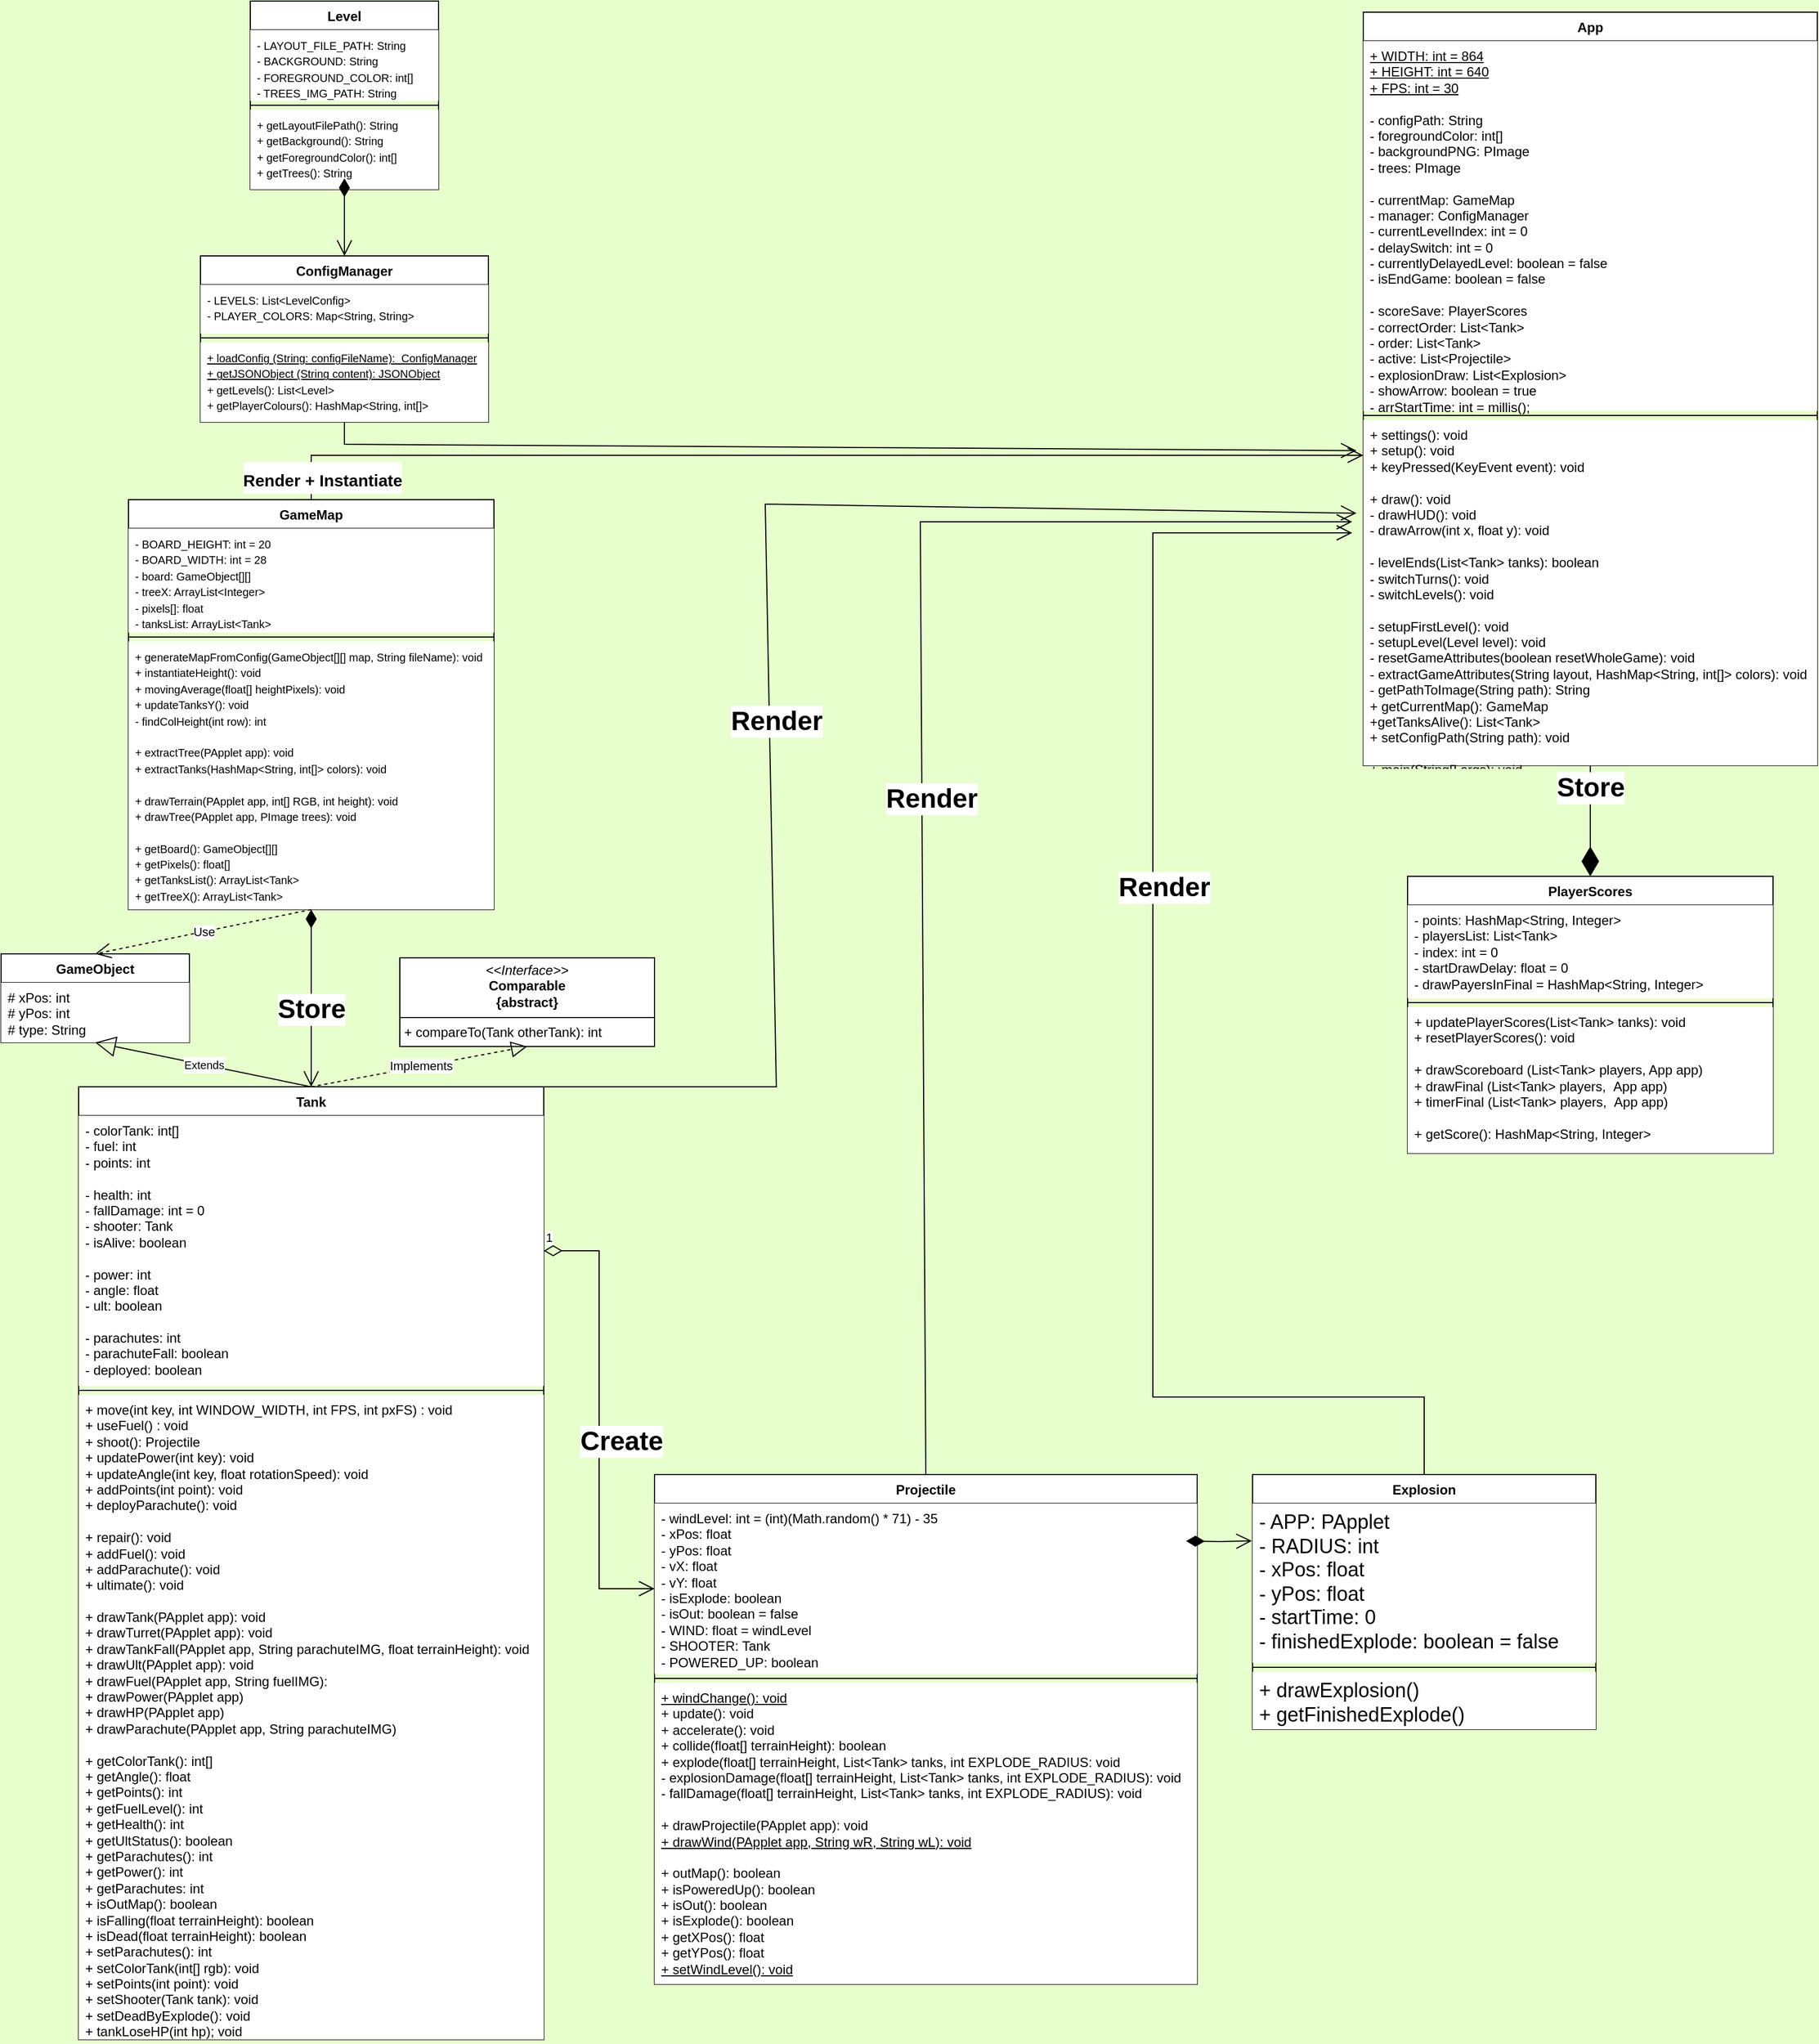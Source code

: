 <mxfile version="24.3.1" type="github">
  <diagram name="Page-1" id="6133507b-19e7-1e82-6fc7-422aa6c4b21f">
    <mxGraphModel dx="1218" dy="1454" grid="1" gridSize="10" guides="1" tooltips="1" connect="1" arrows="1" fold="1" page="1" pageScale="1" pageWidth="1100" pageHeight="850" background="#E6FFCC" math="0" shadow="0">
      <root>
        <mxCell id="0" />
        <mxCell id="1" parent="0" />
        <mxCell id="UTHU-1M57-vCMUskgQRw-25" value="Tank" style="swimlane;fontStyle=1;align=center;verticalAlign=top;childLayout=stackLayout;horizontal=1;startSize=26;horizontalStack=0;resizeParent=1;resizeParentMax=0;resizeLast=0;collapsible=1;marginBottom=0;whiteSpace=wrap;html=1;" parent="1" vertex="1">
          <mxGeometry x="130" y="830" width="420" height="860" as="geometry" />
        </mxCell>
        <mxCell id="UTHU-1M57-vCMUskgQRw-26" value="&lt;div&gt;- colorTank: int[]&lt;/div&gt;&lt;div&gt;- fuel: int&lt;/div&gt;&lt;div&gt;- points: int&lt;/div&gt;&lt;div&gt;&lt;br&gt;&lt;/div&gt;&lt;div&gt;- health: int&lt;/div&gt;&lt;div&gt;- fallDamage: int = 0&lt;/div&gt;&lt;div&gt;- shooter: Tank&lt;/div&gt;&lt;div&gt;- isAlive: boolean&lt;/div&gt;&lt;div&gt;&lt;br&gt;&lt;/div&gt;&lt;div&gt;- power: int&lt;/div&gt;&lt;div&gt;- angle: float&lt;/div&gt;&lt;div&gt;- ult: boolean&lt;/div&gt;&lt;div&gt;&lt;br&gt;&lt;/div&gt;&lt;div&gt;- parachutes: int&lt;/div&gt;&lt;div&gt;- parachuteFall: boolean&lt;/div&gt;&lt;div&gt;- deployed: boolean&lt;/div&gt;" style="text;strokeColor=none;fillColor=default;align=left;verticalAlign=top;spacingLeft=4;spacingRight=4;overflow=hidden;rotatable=0;points=[[0,0.5],[1,0.5]];portConstraint=eastwest;whiteSpace=wrap;html=1;" parent="UTHU-1M57-vCMUskgQRw-25" vertex="1">
          <mxGeometry y="26" width="420" height="244" as="geometry" />
        </mxCell>
        <mxCell id="UTHU-1M57-vCMUskgQRw-27" value="" style="line;strokeWidth=1;fillColor=none;align=left;verticalAlign=middle;spacingTop=-1;spacingLeft=3;spacingRight=3;rotatable=0;labelPosition=right;points=[];portConstraint=eastwest;strokeColor=inherit;" parent="UTHU-1M57-vCMUskgQRw-25" vertex="1">
          <mxGeometry y="270" width="420" height="8" as="geometry" />
        </mxCell>
        <mxCell id="UTHU-1M57-vCMUskgQRw-28" value="&lt;font style=&quot;font-size: 12px;&quot;&gt;+ &lt;font style=&quot;&quot;&gt;move(int key,&amp;nbsp;&lt;/font&gt;&lt;/font&gt;&lt;span style=&quot;background-color: initial;&quot;&gt;int WINDOW_WIDTH,&amp;nbsp;&lt;/span&gt;&lt;span style=&quot;background-color: initial;&quot;&gt;int FPS,&amp;nbsp;&lt;/span&gt;&lt;span style=&quot;background-color: initial;&quot;&gt;int pxFS) : void&lt;/span&gt;&lt;div&gt;&lt;div&gt;+ useFuel() : void&lt;/div&gt;&lt;div&gt;+ shoot(): Projectile&lt;/div&gt;&lt;div&gt;&lt;div&gt;+ updatePower(int key): void&lt;/div&gt;&lt;/div&gt;&lt;div&gt;+ updateAngle(int key,&amp;nbsp;&lt;span style=&quot;background-color: initial;&quot;&gt;float rotationSpeed): void&lt;/span&gt;&lt;/div&gt;&lt;div&gt;+ addPoints(int point): void&lt;/div&gt;&lt;div&gt;+ deployParachute(): void&lt;/div&gt;&lt;div&gt;&lt;br&gt;&lt;/div&gt;&lt;div&gt;+ repair(): void&lt;/div&gt;&lt;div&gt;+ addFuel(): void&lt;/div&gt;&lt;div&gt;+ addParachute(): void&lt;/div&gt;&lt;div&gt;+ ultimate(): void&lt;/div&gt;&lt;div&gt;&lt;br&gt;&lt;/div&gt;&lt;div&gt;+ drawTank(PApplet app): void&lt;/div&gt;&lt;/div&gt;&lt;div&gt;+ drawTurret(PApplet app): void&lt;/div&gt;&lt;div&gt;+ drawTankFall(PApplet app,&amp;nbsp;&lt;span style=&quot;background-color: initial;&quot;&gt;String parachuteIMG,&amp;nbsp;&lt;/span&gt;&lt;span style=&quot;background-color: initial;&quot;&gt;float terrainHeight): void&lt;/span&gt;&lt;/div&gt;&lt;div&gt;+ drawUlt(PApplet app): void&lt;/div&gt;&lt;div&gt;+ drawFuel(PApplet app,&amp;nbsp;&lt;span style=&quot;background-color: initial;&quot;&gt;String fuelIMG):&amp;nbsp;&lt;/span&gt;&lt;/div&gt;&lt;div&gt;+ drawPower(PApplet app)&lt;/div&gt;&lt;div&gt;+ drawHP(PApplet app)&lt;/div&gt;&lt;div&gt;+ drawParachute(PApplet app, String&amp;nbsp;&lt;span style=&quot;background-color: initial;&quot;&gt;parachuteIMG&lt;/span&gt;&lt;span style=&quot;background-color: initial;&quot;&gt;)&lt;/span&gt;&lt;/div&gt;&lt;div&gt;&lt;br&gt;&lt;/div&gt;&lt;div&gt;+ getColorTank(): int[]&lt;/div&gt;&lt;div&gt;+ getAngle(): float&lt;/div&gt;&lt;div&gt;+ getPoints(): int&lt;/div&gt;&lt;div&gt;+ getFuelLevel(): int&lt;/div&gt;&lt;div&gt;+ getHealth(): int&lt;/div&gt;&lt;div&gt;+ getUltStatus(): boolean&lt;/div&gt;&lt;div&gt;+ getParachutes(): int&lt;/div&gt;&lt;div&gt;+ getPower(): int&lt;/div&gt;&lt;div&gt;+ getParachutes: int&lt;/div&gt;&lt;div&gt;+ isOutMap(): boolean&lt;/div&gt;&lt;div&gt;+ isFalling(float terrainHeight): boolean&lt;/div&gt;&lt;div&gt;+ isDead(&lt;span style=&quot;background-color: initial;&quot;&gt;float terrainHeight&lt;/span&gt;&lt;span style=&quot;background-color: initial;&quot;&gt;): boolean&lt;/span&gt;&lt;/div&gt;&lt;div&gt;&lt;span style=&quot;background-color: initial;&quot;&gt;+ setParachutes(): int&lt;/span&gt;&lt;/div&gt;&lt;div&gt;+ setColorTank(int[] rgb): void&lt;/div&gt;&lt;div&gt;+ setPoints(int point): void&lt;/div&gt;&lt;div&gt;+ setShooter(Tank tank): void&lt;/div&gt;&lt;div&gt;+ setDeadByExplode(): void&lt;/div&gt;&lt;div&gt;+ tankLoseHP(int hp); void&lt;/div&gt;" style="text;strokeColor=none;fillColor=default;align=left;verticalAlign=top;spacingLeft=4;spacingRight=4;overflow=hidden;rotatable=0;points=[[0,0.5],[1,0.5]];portConstraint=eastwest;whiteSpace=wrap;html=1;" parent="UTHU-1M57-vCMUskgQRw-25" vertex="1">
          <mxGeometry y="278" width="420" height="582" as="geometry" />
        </mxCell>
        <mxCell id="UTHU-1M57-vCMUskgQRw-30" value="ConfigManager" style="swimlane;fontStyle=1;align=center;verticalAlign=top;childLayout=stackLayout;horizontal=1;startSize=26;horizontalStack=0;resizeParent=1;resizeParentMax=0;resizeLast=0;collapsible=1;marginBottom=0;whiteSpace=wrap;html=1;" parent="1" vertex="1">
          <mxGeometry x="240" y="80" width="260" height="150" as="geometry" />
        </mxCell>
        <mxCell id="UTHU-1M57-vCMUskgQRw-31" value="&lt;font style=&quot;font-size: 10px;&quot;&gt;- LEVELS: List&amp;lt;LevelConfig&amp;gt;&lt;/font&gt;&lt;div&gt;&lt;font style=&quot;font-size: 10px;&quot;&gt;- PLAYER_COLORS: Map&amp;lt;String, String&amp;gt;&lt;/font&gt;&lt;/div&gt;" style="text;strokeColor=none;fillColor=default;align=left;verticalAlign=top;spacingLeft=4;spacingRight=4;overflow=hidden;rotatable=0;points=[[0,0.5],[1,0.5]];portConstraint=eastwest;whiteSpace=wrap;html=1;" parent="UTHU-1M57-vCMUskgQRw-30" vertex="1">
          <mxGeometry y="26" width="260" height="44" as="geometry" />
        </mxCell>
        <mxCell id="UTHU-1M57-vCMUskgQRw-32" value="" style="line;strokeWidth=1;fillColor=none;align=left;verticalAlign=middle;spacingTop=-1;spacingLeft=3;spacingRight=3;rotatable=0;labelPosition=right;points=[];portConstraint=eastwest;strokeColor=inherit;" parent="UTHU-1M57-vCMUskgQRw-30" vertex="1">
          <mxGeometry y="70" width="260" height="8" as="geometry" />
        </mxCell>
        <mxCell id="UTHU-1M57-vCMUskgQRw-33" value="&lt;font style=&quot;font-size: 10px;&quot;&gt;&lt;u&gt;+ loadConfig (String: configFileName): &amp;nbsp;ConfigManager&lt;/u&gt;&lt;div style=&quot;font-size: 12px;&quot;&gt;&lt;font style=&quot;font-size: 10px;&quot;&gt;&lt;u&gt;+ getJSONObject (String content): JSONObject&lt;/u&gt;&lt;/font&gt;&lt;/div&gt;+ getLevels(): List&amp;lt;Level&amp;gt;&lt;/font&gt;&lt;div&gt;&lt;font style=&quot;font-size: 10px;&quot;&gt;+ getPlayerColours(): HashMap&amp;lt;String, int[]&amp;gt;&lt;/font&gt;&lt;/div&gt;" style="text;strokeColor=none;fillColor=default;align=left;verticalAlign=top;spacingLeft=4;spacingRight=4;overflow=hidden;rotatable=0;points=[[0,0.5],[1,0.5]];portConstraint=eastwest;whiteSpace=wrap;html=1;" parent="UTHU-1M57-vCMUskgQRw-30" vertex="1">
          <mxGeometry y="78" width="260" height="72" as="geometry" />
        </mxCell>
        <mxCell id="UTHU-1M57-vCMUskgQRw-36" value="Level" style="swimlane;fontStyle=1;align=center;verticalAlign=top;childLayout=stackLayout;horizontal=1;startSize=26;horizontalStack=0;resizeParent=1;resizeParentMax=0;resizeLast=0;collapsible=1;marginBottom=0;whiteSpace=wrap;html=1;" parent="1" vertex="1">
          <mxGeometry x="285" y="-150" width="170" height="170" as="geometry" />
        </mxCell>
        <mxCell id="UTHU-1M57-vCMUskgQRw-37" value="&lt;div&gt;&lt;font style=&quot;font-size: 10px;&quot;&gt;- LAYOUT_FILE_PATH:&amp;nbsp;&lt;/font&gt;&lt;span style=&quot;font-size: 10px;&quot;&gt;String&lt;/span&gt;&lt;br&gt;&lt;/div&gt;&lt;div&gt;&lt;span style=&quot;background-color: initial;&quot;&gt;&lt;font style=&quot;font-size: 10px;&quot;&gt;- BACKGROUND:&amp;nbsp;&lt;/font&gt;&lt;/span&gt;&lt;span style=&quot;font-size: 10px;&quot;&gt;String&amp;nbsp;&lt;/span&gt;&lt;div&gt;&lt;font style=&quot;font-size: 10px;&quot;&gt;- FOREGROUND_COLOR: int[]&lt;/font&gt;&lt;/div&gt;&lt;div&gt;&lt;font style=&quot;font-size: 10px;&quot;&gt;- TREES_IMG_PATH:&amp;nbsp;&lt;/font&gt;&lt;span style=&quot;font-size: 10px; background-color: initial;&quot;&gt;String&lt;/span&gt;&lt;/div&gt;&lt;/div&gt;" style="text;strokeColor=none;fillColor=default;align=left;verticalAlign=top;spacingLeft=4;spacingRight=4;overflow=hidden;rotatable=0;points=[[0,0.5],[1,0.5]];portConstraint=eastwest;whiteSpace=wrap;html=1;" parent="UTHU-1M57-vCMUskgQRw-36" vertex="1">
          <mxGeometry y="26" width="170" height="64" as="geometry" />
        </mxCell>
        <mxCell id="UTHU-1M57-vCMUskgQRw-38" value="" style="line;strokeWidth=1;fillColor=none;align=left;verticalAlign=middle;spacingTop=-1;spacingLeft=3;spacingRight=3;rotatable=0;labelPosition=right;points=[];portConstraint=eastwest;strokeColor=inherit;" parent="UTHU-1M57-vCMUskgQRw-36" vertex="1">
          <mxGeometry y="90" width="170" height="8" as="geometry" />
        </mxCell>
        <mxCell id="UTHU-1M57-vCMUskgQRw-39" value="&lt;font size=&quot;1&quot;&gt;+ getLayoutFilePath(): String&lt;/font&gt;&lt;div&gt;&lt;font size=&quot;1&quot;&gt;+ getBackground(): String&lt;/font&gt;&lt;/div&gt;&lt;div&gt;&lt;font size=&quot;1&quot;&gt;+ getForegroundColor(): int[]&lt;/font&gt;&lt;/div&gt;&lt;div&gt;&lt;font size=&quot;1&quot;&gt;+ getTrees(): String&lt;/font&gt;&lt;/div&gt;" style="text;strokeColor=none;fillColor=default;align=left;verticalAlign=top;spacingLeft=4;spacingRight=4;overflow=hidden;rotatable=0;points=[[0,0.5],[1,0.5]];portConstraint=eastwest;whiteSpace=wrap;html=1;" parent="UTHU-1M57-vCMUskgQRw-36" vertex="1">
          <mxGeometry y="98" width="170" height="72" as="geometry" />
        </mxCell>
        <mxCell id="UTHU-1M57-vCMUskgQRw-44" value="Projectile" style="swimlane;fontStyle=1;align=center;verticalAlign=top;childLayout=stackLayout;horizontal=1;startSize=26;horizontalStack=0;resizeParent=1;resizeParentMax=0;resizeLast=0;collapsible=1;marginBottom=0;whiteSpace=wrap;html=1;" parent="1" vertex="1">
          <mxGeometry x="650" y="1180" width="490" height="460" as="geometry" />
        </mxCell>
        <mxCell id="UTHU-1M57-vCMUskgQRw-45" value="&lt;div&gt;&lt;font style=&quot;font-size: 12px;&quot;&gt;- windLevel: int = (int)(Math.random() * 71) - 35&amp;nbsp;&lt;/font&gt;&lt;/div&gt;&lt;div&gt;&lt;font style=&quot;font-size: 12px;&quot;&gt;- xPos: float&lt;/font&gt;&lt;/div&gt;&lt;div&gt;&lt;font style=&quot;font-size: 12px;&quot;&gt;- yPos: float&lt;/font&gt;&lt;/div&gt;&lt;div&gt;&lt;font style=&quot;font-size: 12px;&quot;&gt;- vX: float&lt;/font&gt;&lt;/div&gt;&lt;div&gt;&lt;font style=&quot;font-size: 12px;&quot;&gt;- vY: float&lt;/font&gt;&lt;/div&gt;&lt;div&gt;&lt;font style=&quot;font-size: 12px;&quot;&gt;- isExplode: boolean&lt;/font&gt;&lt;/div&gt;&lt;div&gt;&lt;font style=&quot;font-size: 12px;&quot;&gt;- isOut: boolean = false&lt;/font&gt;&lt;/div&gt;&lt;div&gt;&lt;font style=&quot;font-size: 12px;&quot;&gt;- WIND: float = windLevel&lt;/font&gt;&lt;/div&gt;&lt;div&gt;&lt;font style=&quot;font-size: 12px;&quot;&gt;- SHOOTER: Tank&lt;/font&gt;&lt;/div&gt;&lt;div&gt;&lt;font style=&quot;font-size: 12px;&quot;&gt;- POWERED_UP: boolean&lt;/font&gt;&lt;/div&gt;&lt;div&gt;&lt;font style=&quot;font-size: 10px;&quot;&gt;&lt;br&gt;&lt;/font&gt;&lt;/div&gt;" style="text;strokeColor=none;fillColor=default;align=left;verticalAlign=top;spacingLeft=4;spacingRight=4;overflow=hidden;rotatable=0;points=[[0,0.5],[1,0.5]];portConstraint=eastwest;whiteSpace=wrap;html=1;" parent="UTHU-1M57-vCMUskgQRw-44" vertex="1">
          <mxGeometry y="26" width="490" height="154" as="geometry" />
        </mxCell>
        <mxCell id="UTHU-1M57-vCMUskgQRw-46" value="" style="line;strokeWidth=1;fillColor=none;align=left;verticalAlign=middle;spacingTop=-1;spacingLeft=3;spacingRight=3;rotatable=0;labelPosition=right;points=[];portConstraint=eastwest;strokeColor=inherit;" parent="UTHU-1M57-vCMUskgQRw-44" vertex="1">
          <mxGeometry y="180" width="490" height="8" as="geometry" />
        </mxCell>
        <mxCell id="UTHU-1M57-vCMUskgQRw-47" value="&lt;font style=&quot;font-size: 12px;&quot;&gt;&lt;u&gt;+ windChange(): void&lt;/u&gt;&lt;/font&gt;&lt;div&gt;&lt;font style=&quot;font-size: 12px;&quot;&gt;+ update(): void&lt;/font&gt;&lt;/div&gt;&lt;div&gt;&lt;font style=&quot;font-size: 12px;&quot;&gt;+ accelerate(): void&lt;/font&gt;&lt;/div&gt;&lt;div&gt;&lt;font style=&quot;font-size: 12px;&quot;&gt;+ collide(float[] terrainHeight): boolean&lt;/font&gt;&lt;/div&gt;&lt;div&gt;&lt;font style=&quot;font-size: 12px;&quot;&gt;+ explode(float[] terrainHeight, List&amp;lt;Tank&amp;gt; tanks, int EXPLODE_RADIUS: void&lt;/font&gt;&lt;/div&gt;&lt;div&gt;&lt;font style=&quot;font-size: 12px;&quot;&gt;- explosionDamage(&lt;/font&gt;&lt;span style=&quot;background-color: initial;&quot;&gt;float[] terrainHeight,&amp;nbsp;&lt;/span&gt;&lt;span style=&quot;background-color: initial;&quot;&gt;List&amp;lt;Tank&amp;gt; tanks, int EXPLODE_RADIUS): void&lt;/span&gt;&lt;/div&gt;&lt;div&gt;&lt;font style=&quot;font-size: 12px;&quot;&gt;- fallDamage(float[] terrainHeight, List&amp;lt;Tank&amp;gt; tanks, int EXPLODE_RADIUS): void&lt;/font&gt;&lt;/div&gt;&lt;div&gt;&lt;font style=&quot;font-size: 12px;&quot;&gt;&lt;br&gt;&lt;/font&gt;&lt;/div&gt;&lt;div&gt;&lt;font style=&quot;font-size: 12px;&quot;&gt;+ drawProjectile(PApplet app): void&lt;/font&gt;&lt;/div&gt;&lt;div&gt;&lt;font style=&quot;font-size: 12px;&quot;&gt;&lt;u&gt;+ drawWind(PApplet app, String wR, String wL): void&lt;/u&gt;&lt;/font&gt;&lt;/div&gt;&lt;div&gt;&lt;br&gt;&lt;/div&gt;&lt;div&gt;+ outMap(): boolean&lt;/div&gt;&lt;div&gt;+ isPoweredUp(): boolean&lt;/div&gt;&lt;div&gt;+ isOut(): boolean&lt;/div&gt;&lt;div&gt;+ isExplode(): boolean&lt;/div&gt;&lt;div&gt;+ getXPos(): float&lt;/div&gt;&lt;div&gt;+ getYPos(): float&lt;/div&gt;&lt;div&gt;&lt;u&gt;+ setWindLevel(): void&lt;/u&gt;&lt;/div&gt;" style="text;strokeColor=none;fillColor=default;align=left;verticalAlign=top;spacingLeft=4;spacingRight=4;overflow=hidden;rotatable=0;points=[[0,0.5],[1,0.5]];portConstraint=eastwest;whiteSpace=wrap;html=1;" parent="UTHU-1M57-vCMUskgQRw-44" vertex="1">
          <mxGeometry y="188" width="490" height="272" as="geometry" />
        </mxCell>
        <mxCell id="UTHU-1M57-vCMUskgQRw-48" value="GameMap" style="swimlane;fontStyle=1;align=center;verticalAlign=top;childLayout=stackLayout;horizontal=1;startSize=26;horizontalStack=0;resizeParent=1;resizeParentMax=0;resizeLast=0;collapsible=1;marginBottom=0;whiteSpace=wrap;html=1;" parent="1" vertex="1">
          <mxGeometry x="175" y="300" width="330" height="370" as="geometry" />
        </mxCell>
        <mxCell id="UTHU-1M57-vCMUskgQRw-49" value="&lt;div&gt;&lt;font style=&quot;font-size: 10px;&quot;&gt;- BOARD_HEIGHT: int = 20&lt;/font&gt;&lt;/div&gt;&lt;div&gt;&lt;font style=&quot;font-size: 10px;&quot;&gt;- BOARD_WIDTH: int = 28&lt;/font&gt;&lt;/div&gt;&lt;font style=&quot;font-size: 10px;&quot;&gt;- board: GameObject[][]&lt;/font&gt;&lt;div&gt;&lt;font style=&quot;font-size: 10px;&quot;&gt;- treeX: ArrayList&amp;lt;Integer&amp;gt;&lt;/font&gt;&lt;/div&gt;&lt;div&gt;&lt;font style=&quot;font-size: 10px;&quot;&gt;- pixels[]: float&lt;/font&gt;&lt;/div&gt;&lt;div&gt;&lt;font style=&quot;font-size: 10px;&quot;&gt;- tanksList: ArrayList&amp;lt;Tank&amp;gt;&lt;/font&gt;&lt;/div&gt;" style="text;strokeColor=none;fillColor=default;align=left;verticalAlign=top;spacingLeft=4;spacingRight=4;overflow=hidden;rotatable=0;points=[[0,0.5],[1,0.5]];portConstraint=eastwest;whiteSpace=wrap;html=1;" parent="UTHU-1M57-vCMUskgQRw-48" vertex="1">
          <mxGeometry y="26" width="330" height="94" as="geometry" />
        </mxCell>
        <mxCell id="UTHU-1M57-vCMUskgQRw-50" value="" style="line;strokeWidth=1;fillColor=none;align=left;verticalAlign=middle;spacingTop=-1;spacingLeft=3;spacingRight=3;rotatable=0;labelPosition=right;points=[];portConstraint=eastwest;strokeColor=inherit;" parent="UTHU-1M57-vCMUskgQRw-48" vertex="1">
          <mxGeometry y="120" width="330" height="8" as="geometry" />
        </mxCell>
        <mxCell id="UTHU-1M57-vCMUskgQRw-51" value="&lt;font style=&quot;font-size: 10px;&quot;&gt;+ generateMapFromConfig&lt;/font&gt;&lt;span style=&quot;font-size: 10px; background-color: initial;&quot;&gt;(GameObject[][] map,&amp;nbsp;&lt;/span&gt;&lt;span style=&quot;background-color: initial; font-size: 10px;&quot;&gt;String fileName): void&lt;/span&gt;&lt;div&gt;&lt;font size=&quot;1&quot;&gt;+ instantiateHeight(): void&lt;br&gt;&lt;/font&gt;&lt;div&gt;&lt;div&gt;&lt;font style=&quot;font-size: 10px;&quot;&gt;+ movingAverage(float[] heightPixels): void&lt;/font&gt;&lt;div&gt;&lt;span style=&quot;font-size: x-small;&quot;&gt;+ updateTanksY(): void&lt;/span&gt;&lt;br&gt;&lt;/div&gt;&lt;/div&gt;&lt;/div&gt;&lt;div&gt;&lt;div&gt;&lt;span style=&quot;font-size: x-small;&quot;&gt;- findColHeight(int row): int&lt;/span&gt;&lt;/div&gt;&lt;/div&gt;&lt;div&gt;&lt;br&gt;&lt;/div&gt;&lt;div&gt;&lt;font style=&quot;font-size: 10px;&quot;&gt;+ extractTree(PApplet app): void&lt;/font&gt;&lt;/div&gt;&lt;/div&gt;&lt;div&gt;&lt;font style=&quot;font-size: 10px;&quot;&gt;+ extractTanks(HashMap&amp;lt;String, int[]&amp;gt; colors): void&lt;/font&gt;&lt;/div&gt;&lt;div&gt;&lt;font style=&quot;font-size: 10px;&quot;&gt;&lt;br&gt;&lt;/font&gt;&lt;/div&gt;&lt;div&gt;&lt;font style=&quot;font-size: 10px;&quot;&gt;+ drawTerrain(PApplet app, int[] RGB, int height): void&lt;/font&gt;&lt;/div&gt;&lt;div&gt;&lt;font style=&quot;font-size: 10px;&quot;&gt;+ drawTree(PApplet app, PImage trees): void&lt;/font&gt;&lt;/div&gt;&lt;div&gt;&lt;font style=&quot;font-size: 10px;&quot;&gt;&lt;br&gt;&lt;/font&gt;&lt;/div&gt;&lt;div&gt;&lt;font style=&quot;font-size: 10px;&quot;&gt;+ getBoard(): GameObject[][]&lt;/font&gt;&lt;/div&gt;&lt;div&gt;&lt;font style=&quot;font-size: 10px;&quot;&gt;+ getPixels(): float[]&lt;/font&gt;&lt;/div&gt;&lt;div&gt;&lt;font style=&quot;font-size: 10px;&quot;&gt;+ getTanksList(): ArrayList&amp;lt;Tank&amp;gt;&lt;/font&gt;&lt;/div&gt;&lt;div&gt;&lt;font style=&quot;font-size: 10px;&quot;&gt;+ getTreeX(): ArrayList&amp;lt;Tank&amp;gt;&lt;/font&gt;&lt;/div&gt;" style="text;strokeColor=none;fillColor=default;align=left;verticalAlign=top;spacingLeft=4;spacingRight=4;overflow=hidden;rotatable=0;points=[[0,0.5],[1,0.5]];portConstraint=eastwest;whiteSpace=wrap;html=1;" parent="UTHU-1M57-vCMUskgQRw-48" vertex="1">
          <mxGeometry y="128" width="330" height="242" as="geometry" />
        </mxCell>
        <mxCell id="vv2smBv1t-94EoNuKPWK-23" value="GameObject" style="swimlane;fontStyle=1;align=center;verticalAlign=top;childLayout=stackLayout;horizontal=1;startSize=26;horizontalStack=0;resizeParent=1;resizeParentMax=0;resizeLast=0;collapsible=1;marginBottom=0;whiteSpace=wrap;html=1;" parent="1" vertex="1">
          <mxGeometry x="60" y="710" width="170" height="80" as="geometry" />
        </mxCell>
        <mxCell id="vv2smBv1t-94EoNuKPWK-24" value="&lt;font style=&quot;font-size: 12px;&quot;&gt;# xPos: int&lt;/font&gt;&lt;div&gt;&lt;font style=&quot;font-size: 12px;&quot;&gt;# yPos: int&lt;/font&gt;&lt;/div&gt;&lt;div&gt;&lt;font style=&quot;font-size: 12px;&quot;&gt;# type: String&lt;/font&gt;&lt;/div&gt;" style="text;strokeColor=none;fillColor=default;align=left;verticalAlign=top;spacingLeft=4;spacingRight=4;overflow=hidden;rotatable=0;points=[[0,0.5],[1,0.5]];portConstraint=eastwest;whiteSpace=wrap;html=1;" parent="vv2smBv1t-94EoNuKPWK-23" vertex="1">
          <mxGeometry y="26" width="170" height="54" as="geometry" />
        </mxCell>
        <mxCell id="OTiGFBfn2zHBZvvq7VCK-6" value="&lt;font style=&quot;font-size: 10px;&quot;&gt;Extends&lt;/font&gt;" style="endArrow=block;endSize=16;endFill=0;html=1;rounded=0;fontSize=12;curved=1;exitX=0.5;exitY=0;exitDx=0;exitDy=0;entryX=0.5;entryY=1;entryDx=0;entryDy=0;" parent="1" source="UTHU-1M57-vCMUskgQRw-25" target="vv2smBv1t-94EoNuKPWK-23" edge="1">
          <mxGeometry width="160" relative="1" as="geometry">
            <mxPoint x="359.5" y="838" as="sourcePoint" />
            <mxPoint x="359.5" y="778" as="targetPoint" />
          </mxGeometry>
        </mxCell>
        <mxCell id="OTiGFBfn2zHBZvvq7VCK-9" style="edgeStyle=none;curved=1;rounded=0;orthogonalLoop=1;jettySize=auto;html=1;exitX=0.5;exitY=0;exitDx=0;exitDy=0;fontSize=12;startSize=8;endSize=8;" parent="1" edge="1">
          <mxGeometry relative="1" as="geometry">
            <mxPoint x="1230" y="600" as="sourcePoint" />
            <mxPoint x="1230" y="600" as="targetPoint" />
          </mxGeometry>
        </mxCell>
        <mxCell id="MKVSj6SHnjrNCDTzluq0-2" value="&lt;p style=&quot;margin:0px;margin-top:4px;text-align:center;&quot;&gt;&lt;i&gt;&amp;lt;&amp;lt;Interface&amp;gt;&amp;gt;&lt;/i&gt;&lt;br&gt;&lt;b&gt;Comparable&lt;/b&gt;&lt;/p&gt;&lt;div style=&quot;text-align: center;&quot;&gt;&lt;b&gt;{abstract}&lt;/b&gt;&lt;/div&gt;&lt;hr size=&quot;1&quot; style=&quot;border-style:solid;&quot;&gt;&lt;p style=&quot;margin:0px;margin-left:4px;&quot;&gt;+ compareTo(Tank otherTank): int&lt;/p&gt;" style="verticalAlign=top;align=left;overflow=fill;html=1;whiteSpace=wrap;" parent="1" vertex="1">
          <mxGeometry x="420" y="713.6" width="230" height="80" as="geometry" />
        </mxCell>
        <mxCell id="MKVSj6SHnjrNCDTzluq0-3" value="" style="endArrow=block;dashed=1;endFill=0;endSize=12;html=1;rounded=0;exitX=0.5;exitY=0;exitDx=0;exitDy=0;entryX=0.5;entryY=1;entryDx=0;entryDy=0;" parent="1" source="UTHU-1M57-vCMUskgQRw-25" target="MKVSj6SHnjrNCDTzluq0-2" edge="1">
          <mxGeometry width="160" relative="1" as="geometry">
            <mxPoint x="360" y="829.5" as="sourcePoint" />
            <mxPoint x="535" y="811.25" as="targetPoint" />
          </mxGeometry>
        </mxCell>
        <mxCell id="MKVSj6SHnjrNCDTzluq0-4" value="Implements" style="edgeLabel;html=1;align=center;verticalAlign=middle;resizable=0;points=[];" parent="MKVSj6SHnjrNCDTzluq0-3" vertex="1" connectable="0">
          <mxGeometry x="0.011" y="1" relative="1" as="geometry">
            <mxPoint as="offset" />
          </mxGeometry>
        </mxCell>
        <mxCell id="HNsEuWhfUiNUjsveQ-pI-1" value="Explosion" style="swimlane;fontStyle=1;align=center;verticalAlign=top;childLayout=stackLayout;horizontal=1;startSize=26;horizontalStack=0;resizeParent=1;resizeParentMax=0;resizeLast=0;collapsible=1;marginBottom=0;whiteSpace=wrap;html=1;" parent="1" vertex="1">
          <mxGeometry x="1190" y="1180" width="310" height="230" as="geometry" />
        </mxCell>
        <mxCell id="HNsEuWhfUiNUjsveQ-pI-2" value="&lt;font style=&quot;font-size: 18px;&quot;&gt;- APP: PApplet&lt;/font&gt;&lt;div&gt;&lt;font style=&quot;font-size: 18px;&quot;&gt;- RADIUS: int&lt;br&gt;&lt;/font&gt;&lt;/div&gt;&lt;div&gt;&lt;font style=&quot;font-size: 18px;&quot;&gt;- xPos: float&lt;/font&gt;&lt;/div&gt;&lt;div&gt;&lt;font style=&quot;font-size: 18px;&quot;&gt;- yPos: float&lt;/font&gt;&lt;/div&gt;&lt;div&gt;&lt;font style=&quot;font-size: 18px;&quot;&gt;- startTime: 0&lt;/font&gt;&lt;/div&gt;&lt;div&gt;&lt;font style=&quot;font-size: 18px;&quot;&gt;- finishedExplode: boolean = false&lt;/font&gt;&lt;/div&gt;" style="text;strokeColor=none;fillColor=default;align=left;verticalAlign=top;spacingLeft=4;spacingRight=4;overflow=hidden;rotatable=0;points=[[0,0.5],[1,0.5]];portConstraint=eastwest;whiteSpace=wrap;html=1;" parent="HNsEuWhfUiNUjsveQ-pI-1" vertex="1">
          <mxGeometry y="26" width="310" height="144" as="geometry" />
        </mxCell>
        <mxCell id="HNsEuWhfUiNUjsveQ-pI-3" value="" style="line;strokeWidth=1;fillColor=none;align=left;verticalAlign=middle;spacingTop=-1;spacingLeft=3;spacingRight=3;rotatable=0;labelPosition=right;points=[];portConstraint=eastwest;strokeColor=inherit;" parent="HNsEuWhfUiNUjsveQ-pI-1" vertex="1">
          <mxGeometry y="170" width="310" height="8" as="geometry" />
        </mxCell>
        <mxCell id="HNsEuWhfUiNUjsveQ-pI-4" value="&lt;font style=&quot;font-size: 18px;&quot;&gt;+ drawExplosion()&lt;/font&gt;&lt;div&gt;&lt;font style=&quot;font-size: 18px;&quot;&gt;+ getFinishedExplode()&lt;/font&gt;&lt;/div&gt;" style="text;strokeColor=none;fillColor=default;align=left;verticalAlign=top;spacingLeft=4;spacingRight=4;overflow=hidden;rotatable=0;points=[[0,0.5],[1,0.5]];portConstraint=eastwest;whiteSpace=wrap;html=1;" parent="HNsEuWhfUiNUjsveQ-pI-1" vertex="1">
          <mxGeometry y="178" width="310" height="52" as="geometry" />
        </mxCell>
        <mxCell id="BkHAClC3e8f7iDP6U--B-5" value="PlayerScores" style="swimlane;fontStyle=1;align=center;verticalAlign=top;childLayout=stackLayout;horizontal=1;startSize=26;horizontalStack=0;resizeParent=1;resizeParentMax=0;resizeLast=0;collapsible=1;marginBottom=0;whiteSpace=wrap;html=1;" parent="1" vertex="1">
          <mxGeometry x="1330" y="640" width="330" height="250" as="geometry" />
        </mxCell>
        <mxCell id="BkHAClC3e8f7iDP6U--B-6" value="- points: HashMap&amp;lt;String, Integer&amp;gt;&lt;div&gt;- playersList: List&amp;lt;Tank&amp;gt;&lt;/div&gt;&lt;div&gt;- index: int = 0&lt;/div&gt;&lt;div&gt;- startDrawDelay: float = 0&lt;/div&gt;&lt;div&gt;- drawPayersInFinal = HashMap&amp;lt;String, Integer&amp;gt;&lt;/div&gt;" style="text;strokeColor=none;fillColor=default;align=left;verticalAlign=top;spacingLeft=4;spacingRight=4;overflow=hidden;rotatable=0;points=[[0,0.5],[1,0.5]];portConstraint=eastwest;whiteSpace=wrap;html=1;" parent="BkHAClC3e8f7iDP6U--B-5" vertex="1">
          <mxGeometry y="26" width="330" height="84" as="geometry" />
        </mxCell>
        <mxCell id="BkHAClC3e8f7iDP6U--B-7" value="" style="line;strokeWidth=1;fillColor=none;align=left;verticalAlign=middle;spacingTop=-1;spacingLeft=3;spacingRight=3;rotatable=0;labelPosition=right;points=[];portConstraint=eastwest;strokeColor=inherit;" parent="BkHAClC3e8f7iDP6U--B-5" vertex="1">
          <mxGeometry y="110" width="330" height="8" as="geometry" />
        </mxCell>
        <mxCell id="BkHAClC3e8f7iDP6U--B-8" value="+ updatePlayerScores(List&amp;lt;Tank&amp;gt; tanks): void&lt;div&gt;+ resetPlayerScores(&lt;span style=&quot;background-color: initial;&quot;&gt;): void&lt;/span&gt;&lt;/div&gt;&lt;div&gt;&lt;span style=&quot;background-color: initial;&quot;&gt;&lt;br&gt;&lt;/span&gt;&lt;/div&gt;&lt;div&gt;&lt;span style=&quot;background-color: initial;&quot;&gt;+ drawScoreboard (&lt;/span&gt;&lt;span style=&quot;background-color: initial;&quot;&gt;List&amp;lt;Tank&amp;gt; players&lt;/span&gt;&lt;span style=&quot;background-color: initial;&quot;&gt;, App app)&lt;/span&gt;&lt;/div&gt;&lt;div&gt;&lt;span style=&quot;background-color: initial;&quot;&gt;+ drawFinal&lt;/span&gt;&lt;span style=&quot;background-color: initial;&quot;&gt;&amp;nbsp;(&lt;/span&gt;&lt;span style=&quot;background-color: initial;&quot;&gt;List&amp;lt;Tank&amp;gt; players,&amp;nbsp;&lt;/span&gt;&lt;span style=&quot;background-color: initial;&quot;&gt;&amp;nbsp;App app)&lt;/span&gt;&lt;br&gt;&lt;/div&gt;&lt;div&gt;&lt;div&gt;&lt;span style=&quot;background-color: initial;&quot;&gt;+ timerFinal (&lt;/span&gt;&lt;span style=&quot;background-color: initial;&quot;&gt;List&amp;lt;Tank&amp;gt; players,&amp;nbsp;&lt;/span&gt;&lt;span style=&quot;background-color: initial;&quot;&gt;&amp;nbsp;App app)&lt;/span&gt;&lt;br&gt;&lt;/div&gt;&lt;/div&gt;&lt;div&gt;&lt;span style=&quot;background-color: initial;&quot;&gt;&lt;br&gt;&lt;/span&gt;&lt;/div&gt;&lt;div&gt;&lt;span style=&quot;background-color: initial;&quot;&gt;+ getScore(): HashMap&amp;lt;String, Integer&amp;gt;&amp;nbsp;&lt;/span&gt;&lt;/div&gt;&lt;div&gt;&lt;span style=&quot;background-color: initial;&quot;&gt;&lt;br&gt;&lt;/span&gt;&lt;/div&gt;&lt;div&gt;&lt;span style=&quot;background-color: initial;&quot;&gt;&lt;br&gt;&lt;/span&gt;&lt;/div&gt;" style="text;strokeColor=none;fillColor=default;align=left;verticalAlign=top;spacingLeft=4;spacingRight=4;overflow=hidden;rotatable=0;points=[[0,0.5],[1,0.5]];portConstraint=eastwest;whiteSpace=wrap;html=1;" parent="BkHAClC3e8f7iDP6U--B-5" vertex="1">
          <mxGeometry y="118" width="330" height="132" as="geometry" />
        </mxCell>
        <mxCell id="BkHAClC3e8f7iDP6U--B-9" value="App" style="swimlane;fontStyle=1;align=center;verticalAlign=top;childLayout=stackLayout;horizontal=1;startSize=26;horizontalStack=0;resizeParent=1;resizeParentMax=0;resizeLast=0;collapsible=1;marginBottom=0;whiteSpace=wrap;html=1;" parent="1" vertex="1">
          <mxGeometry x="1290" y="-140" width="410" height="680" as="geometry" />
        </mxCell>
        <mxCell id="BkHAClC3e8f7iDP6U--B-10" value="&lt;u&gt;+ WIDTH: int = 864&lt;/u&gt;&lt;div&gt;&lt;u&gt;+ HEIGHT: int = 640&lt;/u&gt;&lt;/div&gt;&lt;div&gt;&lt;u&gt;+ FPS: int = 30&lt;/u&gt;&lt;/div&gt;&lt;div&gt;&lt;br&gt;&lt;/div&gt;&lt;div&gt;- configPath: String&lt;/div&gt;&lt;div&gt;- foregroundColor: int[]&lt;/div&gt;&lt;div&gt;- backgroundPNG: PImage&lt;/div&gt;&lt;div&gt;- trees: PImage&lt;/div&gt;&lt;div&gt;&lt;br&gt;&lt;/div&gt;&lt;div&gt;- currentMap: GameMap&lt;/div&gt;&lt;div&gt;- manager: ConfigManager&lt;/div&gt;&lt;div&gt;- currentLevelIndex: int = 0&lt;/div&gt;&lt;div&gt;- delaySwitch: int = 0&lt;/div&gt;&lt;div&gt;- currentlyDelayedLevel: boolean = false&lt;/div&gt;&lt;div&gt;- isEndGame: boolean = false&lt;/div&gt;&lt;div&gt;&lt;br&gt;&lt;/div&gt;&lt;div&gt;- scoreSave: PlayerScores&lt;/div&gt;&lt;div&gt;- correctOrder: List&amp;lt;Tank&amp;gt;&amp;nbsp;&lt;/div&gt;&lt;div&gt;- order: List&amp;lt;Tank&amp;gt;&lt;/div&gt;&lt;div&gt;- active: List&amp;lt;Projectile&amp;gt;&lt;/div&gt;&lt;div&gt;- explosionDraw: List&amp;lt;Explosion&amp;gt;&lt;/div&gt;&lt;div&gt;- showArrow: boolean = true&lt;/div&gt;&lt;div&gt;- arrStartTime: int = millis();&lt;/div&gt;" style="text;strokeColor=none;fillColor=default;align=left;verticalAlign=top;spacingLeft=4;spacingRight=4;overflow=hidden;rotatable=0;points=[[0,0.5],[1,0.5]];portConstraint=eastwest;whiteSpace=wrap;html=1;" parent="BkHAClC3e8f7iDP6U--B-9" vertex="1">
          <mxGeometry y="26" width="410" height="334" as="geometry" />
        </mxCell>
        <mxCell id="BkHAClC3e8f7iDP6U--B-11" value="" style="line;strokeWidth=1;fillColor=none;align=left;verticalAlign=middle;spacingTop=-1;spacingLeft=3;spacingRight=3;rotatable=0;labelPosition=right;points=[];portConstraint=eastwest;strokeColor=inherit;" parent="BkHAClC3e8f7iDP6U--B-9" vertex="1">
          <mxGeometry y="360" width="410" height="8" as="geometry" />
        </mxCell>
        <mxCell id="BkHAClC3e8f7iDP6U--B-12" value="+ settings(): void&lt;div&gt;+ setup(): void&lt;/div&gt;&lt;div&gt;+ keyPressed(KeyEvent event): void&lt;/div&gt;&lt;div&gt;&lt;br&gt;&lt;/div&gt;&lt;div&gt;+ draw(): void&lt;/div&gt;&lt;div&gt;- drawHUD(): void&lt;/div&gt;&lt;div&gt;- drawArrow(int x, float y): void&lt;/div&gt;&lt;div&gt;&lt;br&gt;&lt;/div&gt;&lt;div&gt;- levelEnds(List&amp;lt;Tank&amp;gt; tanks): boolean&lt;/div&gt;&lt;div&gt;- switchTurns(): void&lt;/div&gt;&lt;div&gt;- switchLevels(): void&lt;/div&gt;&lt;div&gt;&lt;br&gt;&lt;/div&gt;&lt;div&gt;- setupFirstLevel(): void&lt;/div&gt;&lt;div&gt;- setupLevel(Level level): void&lt;/div&gt;&lt;div&gt;- resetGameAttributes(boolean resetWholeGame): void&lt;/div&gt;&lt;div&gt;- extractGameAttributes(String layout, HashMap&amp;lt;String, int[]&amp;gt; colors): void&lt;/div&gt;&lt;div&gt;- getPathToImage(String path): String&lt;/div&gt;&lt;div&gt;+ getCurrentMap(): GameMap&lt;/div&gt;&lt;div&gt;+getTanksAlive(): List&amp;lt;Tank&amp;gt;&lt;/div&gt;&lt;div&gt;+ setConfigPath(String path): void&lt;/div&gt;&lt;div&gt;&lt;br&gt;&lt;/div&gt;&lt;div&gt;&lt;u&gt;+ main(String[] args): void&lt;/u&gt;&lt;/div&gt;" style="text;strokeColor=none;fillColor=default;align=left;verticalAlign=top;spacingLeft=4;spacingRight=4;overflow=hidden;rotatable=0;points=[[0,0.5],[1,0.5]];portConstraint=eastwest;whiteSpace=wrap;html=1;" parent="BkHAClC3e8f7iDP6U--B-9" vertex="1">
          <mxGeometry y="368" width="410" height="312" as="geometry" />
        </mxCell>
        <mxCell id="1rz5hR_GpqR-95g6XB6h-1" value="" style="endArrow=open;html=1;endSize=12;startArrow=diamondThin;startSize=14;startFill=1;edgeStyle=orthogonalEdgeStyle;align=left;verticalAlign=bottom;rounded=0;" parent="1" target="UTHU-1M57-vCMUskgQRw-30" edge="1">
          <mxGeometry x="-1" y="3" relative="1" as="geometry">
            <mxPoint x="370" y="10" as="sourcePoint" />
            <mxPoint x="830" y="430" as="targetPoint" />
            <Array as="points">
              <mxPoint x="370" y="40" />
              <mxPoint x="370" y="40" />
            </Array>
          </mxGeometry>
        </mxCell>
        <mxCell id="1rz5hR_GpqR-95g6XB6h-8" value="" style="endArrow=open;html=1;endSize=12;startArrow=diamondThin;startSize=14;startFill=1;edgeStyle=orthogonalEdgeStyle;align=left;verticalAlign=bottom;rounded=0;exitX=0.5;exitY=1;exitDx=0;exitDy=0;" parent="1" source="UTHU-1M57-vCMUskgQRw-48" edge="1">
          <mxGeometry x="-1" y="3" relative="1" as="geometry">
            <mxPoint x="680" y="1010" as="sourcePoint" />
            <mxPoint x="340" y="830" as="targetPoint" />
          </mxGeometry>
        </mxCell>
        <mxCell id="1rz5hR_GpqR-95g6XB6h-11" value="1" style="endArrow=open;html=1;endSize=12;startArrow=diamondThin;startSize=14;startFill=0;edgeStyle=orthogonalEdgeStyle;align=left;verticalAlign=bottom;rounded=0;exitX=1;exitY=0.5;exitDx=0;exitDy=0;" parent="1" source="UTHU-1M57-vCMUskgQRw-26" target="UTHU-1M57-vCMUskgQRw-45" edge="1">
          <mxGeometry x="-1" y="3" relative="1" as="geometry">
            <mxPoint x="550" y="993" as="sourcePoint" />
            <mxPoint x="710" y="1050" as="targetPoint" />
          </mxGeometry>
        </mxCell>
        <mxCell id="1rz5hR_GpqR-95g6XB6h-21" value="Store" style="text;strokeColor=none;fillColor=none;html=1;fontSize=24;fontStyle=1;verticalAlign=middle;align=center;labelBackgroundColor=default;" parent="1" vertex="1">
          <mxGeometry x="290" y="750" width="100" height="20" as="geometry" />
        </mxCell>
        <mxCell id="1rz5hR_GpqR-95g6XB6h-22" value="Create" style="text;strokeColor=none;fillColor=none;html=1;fontSize=24;fontStyle=1;verticalAlign=middle;align=center;labelBorderColor=none;labelBackgroundColor=default;" parent="1" vertex="1">
          <mxGeometry x="570" y="1130" width="100" height="40" as="geometry" />
        </mxCell>
        <mxCell id="1rz5hR_GpqR-95g6XB6h-24" value="" style="endArrow=open;endFill=1;endSize=12;html=1;rounded=0;exitX=0.5;exitY=1;exitDx=0;exitDy=0;entryX=-0.015;entryY=0.089;entryDx=0;entryDy=0;entryPerimeter=0;" parent="1" source="UTHU-1M57-vCMUskgQRw-30" target="BkHAClC3e8f7iDP6U--B-12" edge="1">
          <mxGeometry width="160" relative="1" as="geometry">
            <mxPoint x="600" y="320" as="sourcePoint" />
            <mxPoint x="760" y="320" as="targetPoint" />
            <Array as="points">
              <mxPoint x="370" y="250" />
            </Array>
          </mxGeometry>
        </mxCell>
        <mxCell id="1rz5hR_GpqR-95g6XB6h-28" value="" style="endArrow=open;endFill=1;endSize=12;html=1;rounded=0;exitX=0.5;exitY=0;exitDx=0;exitDy=0;" parent="1" source="UTHU-1M57-vCMUskgQRw-48" edge="1">
          <mxGeometry width="160" relative="1" as="geometry">
            <mxPoint x="370" y="300" as="sourcePoint" />
            <mxPoint x="1290" y="260" as="targetPoint" />
            <Array as="points">
              <mxPoint x="340" y="260" />
            </Array>
          </mxGeometry>
        </mxCell>
        <mxCell id="1rz5hR_GpqR-95g6XB6h-29" value="" style="endArrow=open;endFill=1;endSize=12;html=1;rounded=0;exitX=0.5;exitY=0;exitDx=0;exitDy=0;entryX=-0.015;entryY=0.27;entryDx=0;entryDy=0;entryPerimeter=0;" parent="1" source="UTHU-1M57-vCMUskgQRw-25" target="BkHAClC3e8f7iDP6U--B-12" edge="1">
          <mxGeometry width="160" relative="1" as="geometry">
            <mxPoint x="770" y="748.33" as="sourcePoint" />
            <mxPoint x="750" y="280" as="targetPoint" />
            <Array as="points">
              <mxPoint x="760" y="830" />
              <mxPoint x="750" y="304" />
            </Array>
          </mxGeometry>
        </mxCell>
        <mxCell id="1rz5hR_GpqR-95g6XB6h-30" value="Render" style="text;strokeColor=none;fillColor=none;html=1;fontSize=24;fontStyle=1;verticalAlign=middle;align=center;labelBackgroundColor=default;" parent="1" vertex="1">
          <mxGeometry x="710" y="480" width="100" height="40" as="geometry" />
        </mxCell>
        <mxCell id="1rz5hR_GpqR-95g6XB6h-31" value="&lt;font style=&quot;font-size: 15px;&quot;&gt;Render + Instantiate&lt;/font&gt;" style="text;strokeColor=none;fillColor=none;html=1;fontSize=24;fontStyle=1;verticalAlign=middle;align=center;labelBackgroundColor=default;" parent="1" vertex="1">
          <mxGeometry x="320" y="260" width="60" height="40" as="geometry" />
        </mxCell>
        <mxCell id="1rz5hR_GpqR-95g6XB6h-36" value="" style="endArrow=open;html=1;endSize=12;startArrow=diamondThin;startSize=14;startFill=1;edgeStyle=orthogonalEdgeStyle;align=left;verticalAlign=bottom;rounded=0;entryX=-0.002;entryY=0.235;entryDx=0;entryDy=0;entryPerimeter=0;" parent="1" target="HNsEuWhfUiNUjsveQ-pI-2" edge="1">
          <mxGeometry x="-1" y="3" relative="1" as="geometry">
            <mxPoint x="1130" y="1240" as="sourcePoint" />
            <mxPoint x="1270" y="1240" as="targetPoint" />
          </mxGeometry>
        </mxCell>
        <mxCell id="1rz5hR_GpqR-95g6XB6h-39" value="" style="endArrow=open;endFill=1;endSize=12;html=1;rounded=0;exitX=0.5;exitY=0;exitDx=0;exitDy=0;" parent="1" source="UTHU-1M57-vCMUskgQRw-44" edge="1">
          <mxGeometry width="160" relative="1" as="geometry">
            <mxPoint x="1250" y="730" as="sourcePoint" />
            <mxPoint x="1280" y="320" as="targetPoint" />
            <Array as="points">
              <mxPoint x="890" y="320" />
            </Array>
          </mxGeometry>
        </mxCell>
        <mxCell id="1rz5hR_GpqR-95g6XB6h-40" value="" style="endArrow=open;endFill=1;endSize=12;html=1;rounded=0;exitX=0.5;exitY=0;exitDx=0;exitDy=0;" parent="1" source="HNsEuWhfUiNUjsveQ-pI-1" edge="1">
          <mxGeometry width="160" relative="1" as="geometry">
            <mxPoint x="1250" y="730" as="sourcePoint" />
            <mxPoint x="1280" y="330" as="targetPoint" />
            <Array as="points">
              <mxPoint x="1345" y="1110" />
              <mxPoint x="1100" y="1110" />
              <mxPoint x="1100" y="330" />
            </Array>
          </mxGeometry>
        </mxCell>
        <mxCell id="1rz5hR_GpqR-95g6XB6h-41" value="Render" style="text;strokeColor=none;fillColor=none;html=1;fontSize=24;fontStyle=1;verticalAlign=middle;align=center;labelBackgroundColor=default;" parent="1" vertex="1">
          <mxGeometry x="850" y="550" width="100" height="40" as="geometry" />
        </mxCell>
        <mxCell id="1rz5hR_GpqR-95g6XB6h-42" value="Render" style="text;strokeColor=none;fillColor=none;html=1;fontSize=24;fontStyle=1;verticalAlign=middle;align=center;labelBackgroundColor=default;" parent="1" vertex="1">
          <mxGeometry x="1060" y="630" width="100" height="40" as="geometry" />
        </mxCell>
        <mxCell id="1rz5hR_GpqR-95g6XB6h-44" value="" style="endArrow=diamondThin;endFill=1;endSize=24;html=1;rounded=0;entryX=0.5;entryY=0;entryDx=0;entryDy=0;exitX=0.5;exitY=1;exitDx=0;exitDy=0;" parent="1" source="BkHAClC3e8f7iDP6U--B-9" target="BkHAClC3e8f7iDP6U--B-5" edge="1">
          <mxGeometry width="160" relative="1" as="geometry">
            <mxPoint x="1230" y="540" as="sourcePoint" />
            <mxPoint x="1390" y="540" as="targetPoint" />
          </mxGeometry>
        </mxCell>
        <mxCell id="1rz5hR_GpqR-95g6XB6h-45" value="Store" style="text;strokeColor=none;fillColor=none;html=1;fontSize=24;fontStyle=1;verticalAlign=middle;align=center;labelBackgroundColor=default;" parent="1" vertex="1">
          <mxGeometry x="1445" y="550" width="100" height="20" as="geometry" />
        </mxCell>
        <mxCell id="Xi3g8HHwIl5kc9PCzdDJ-2" value="Use" style="endArrow=open;endSize=12;dashed=1;html=1;rounded=0;exitX=0.5;exitY=1;exitDx=0;exitDy=0;entryX=0.5;entryY=0;entryDx=0;entryDy=0;" parent="1" source="UTHU-1M57-vCMUskgQRw-48" target="vv2smBv1t-94EoNuKPWK-23" edge="1">
          <mxGeometry width="160" relative="1" as="geometry">
            <mxPoint x="160" y="700" as="sourcePoint" />
            <mxPoint x="320" y="700" as="targetPoint" />
          </mxGeometry>
        </mxCell>
      </root>
    </mxGraphModel>
  </diagram>
</mxfile>
